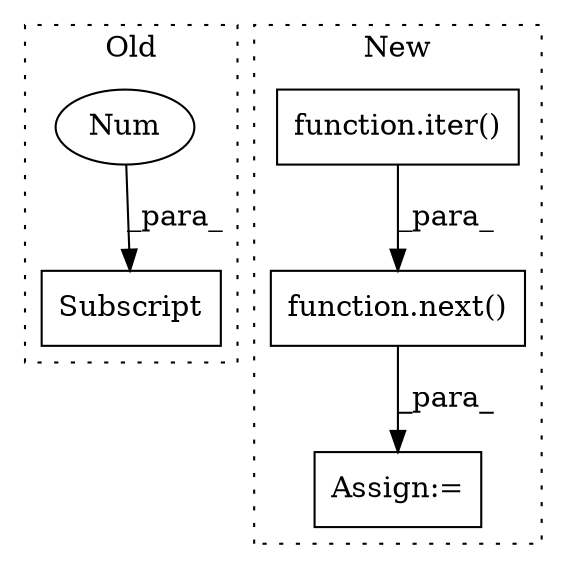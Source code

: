 digraph G {
subgraph cluster0 {
1 [label="Subscript" a="63" s="1201,0" l="8,0" shape="box"];
4 [label="Num" a="76" s="1207" l="1" shape="ellipse"];
label = "Old";
style="dotted";
}
subgraph cluster1 {
2 [label="function.iter()" a="75" s="1082,1092" l="5,1" shape="box"];
3 [label="function.next()" a="75" s="1118,1125" l="5,1" shape="box"];
5 [label="Assign:=" a="68" s="1111" l="3" shape="box"];
label = "New";
style="dotted";
}
2 -> 3 [label="_para_"];
3 -> 5 [label="_para_"];
4 -> 1 [label="_para_"];
}